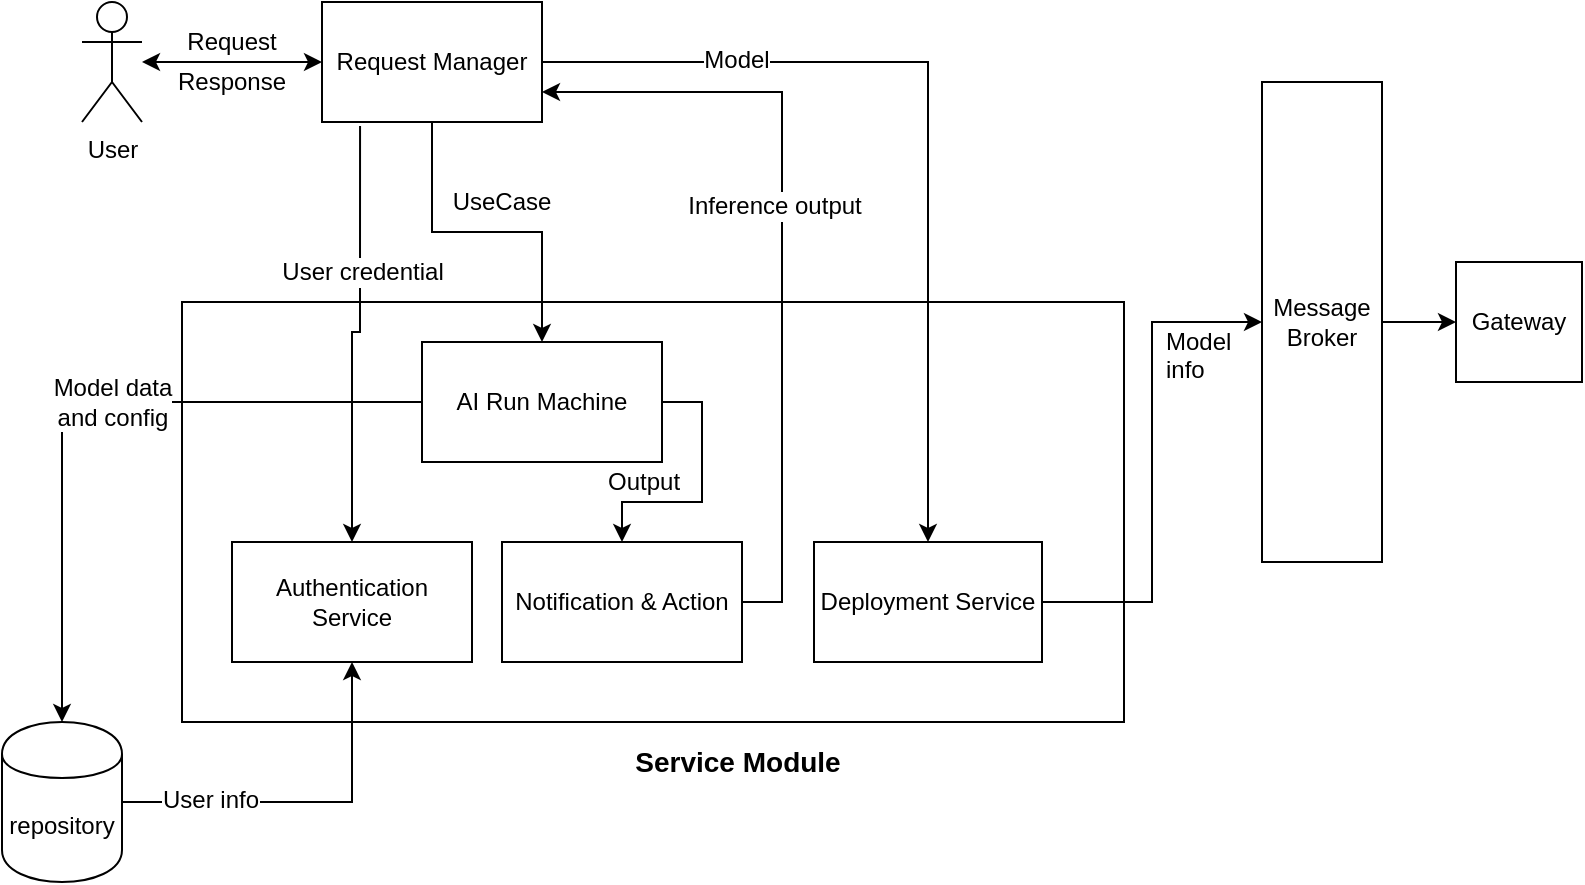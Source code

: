 <mxfile version="10.5.9" type="device"><diagram id="h-R3VC_A3h-rqEJnpa9R" name="Page-1"><mxGraphModel dx="1033" dy="447" grid="1" gridSize="10" guides="1" tooltips="1" connect="1" arrows="1" fold="1" page="1" pageScale="1" pageWidth="827" pageHeight="1169" math="0" shadow="0"><root><mxCell id="0"/><mxCell id="1" parent="0"/><mxCell id="QB_-A_ad_0rnR0n8DEtE-35" value="" style="rounded=0;whiteSpace=wrap;html=1;" vertex="1" parent="1"><mxGeometry x="130" y="220" width="471" height="210" as="geometry"/></mxCell><mxCell id="QB_-A_ad_0rnR0n8DEtE-1" style="edgeStyle=orthogonalEdgeStyle;rounded=0;orthogonalLoop=1;jettySize=auto;html=1;entryX=0.5;entryY=0;entryDx=0;entryDy=0;" edge="1" parent="1" source="QB_-A_ad_0rnR0n8DEtE-6" target="QB_-A_ad_0rnR0n8DEtE-12"><mxGeometry relative="1" as="geometry"><mxPoint x="420" y="240" as="targetPoint"/></mxGeometry></mxCell><mxCell id="QB_-A_ad_0rnR0n8DEtE-2" value="Model" style="text;html=1;resizable=0;points=[];align=center;verticalAlign=middle;labelBackgroundColor=#ffffff;" vertex="1" connectable="0" parent="QB_-A_ad_0rnR0n8DEtE-1"><mxGeometry x="-0.553" y="1" relative="1" as="geometry"><mxPoint as="offset"/></mxGeometry></mxCell><mxCell id="QB_-A_ad_0rnR0n8DEtE-3" style="edgeStyle=orthogonalEdgeStyle;rounded=0;orthogonalLoop=1;jettySize=auto;html=1;entryX=0.5;entryY=0;entryDx=0;entryDy=0;exitX=0.173;exitY=1.033;exitDx=0;exitDy=0;exitPerimeter=0;" edge="1" parent="1" source="QB_-A_ad_0rnR0n8DEtE-6" target="QB_-A_ad_0rnR0n8DEtE-13"><mxGeometry relative="1" as="geometry"/></mxCell><mxCell id="QB_-A_ad_0rnR0n8DEtE-4" value="User credential" style="text;html=1;resizable=0;points=[];align=center;verticalAlign=middle;labelBackgroundColor=#ffffff;" vertex="1" connectable="0" parent="QB_-A_ad_0rnR0n8DEtE-3"><mxGeometry x="-0.314" y="1" relative="1" as="geometry"><mxPoint as="offset"/></mxGeometry></mxCell><mxCell id="QB_-A_ad_0rnR0n8DEtE-29" style="edgeStyle=orthogonalEdgeStyle;rounded=0;orthogonalLoop=1;jettySize=auto;html=1;exitX=0.5;exitY=1;exitDx=0;exitDy=0;entryX=0.5;entryY=0;entryDx=0;entryDy=0;" edge="1" parent="1" source="QB_-A_ad_0rnR0n8DEtE-6" target="QB_-A_ad_0rnR0n8DEtE-19"><mxGeometry relative="1" as="geometry"/></mxCell><mxCell id="QB_-A_ad_0rnR0n8DEtE-6" value="Request Manager" style="rounded=0;whiteSpace=wrap;html=1;" vertex="1" parent="1"><mxGeometry x="200" y="70" width="110" height="60" as="geometry"/></mxCell><mxCell id="QB_-A_ad_0rnR0n8DEtE-7" value="Gateway" style="rounded=0;whiteSpace=wrap;html=1;" vertex="1" parent="1"><mxGeometry x="767" y="200" width="63" height="60" as="geometry"/></mxCell><mxCell id="QB_-A_ad_0rnR0n8DEtE-8" style="edgeStyle=orthogonalEdgeStyle;rounded=0;orthogonalLoop=1;jettySize=auto;html=1;" edge="1" parent="1" source="QB_-A_ad_0rnR0n8DEtE-9" target="QB_-A_ad_0rnR0n8DEtE-13"><mxGeometry relative="1" as="geometry"/></mxCell><mxCell id="QB_-A_ad_0rnR0n8DEtE-43" value="User info" style="text;html=1;resizable=0;points=[];align=center;verticalAlign=middle;labelBackgroundColor=#ffffff;" vertex="1" connectable="0" parent="QB_-A_ad_0rnR0n8DEtE-8"><mxGeometry x="-0.524" y="1" relative="1" as="geometry"><mxPoint as="offset"/></mxGeometry></mxCell><mxCell id="QB_-A_ad_0rnR0n8DEtE-9" value="repository" style="shape=cylinder;whiteSpace=wrap;html=1;boundedLbl=1;backgroundOutline=1;" vertex="1" parent="1"><mxGeometry x="40" y="430" width="60" height="80" as="geometry"/></mxCell><mxCell id="QB_-A_ad_0rnR0n8DEtE-10" value="User&lt;br&gt;&lt;br&gt;" style="shape=umlActor;verticalLabelPosition=bottom;labelBackgroundColor=#ffffff;verticalAlign=top;html=1;outlineConnect=0;" vertex="1" parent="1"><mxGeometry x="80" y="70" width="30" height="60" as="geometry"/></mxCell><mxCell id="QB_-A_ad_0rnR0n8DEtE-37" style="edgeStyle=orthogonalEdgeStyle;rounded=0;orthogonalLoop=1;jettySize=auto;html=1;exitX=1;exitY=0.5;exitDx=0;exitDy=0;entryX=0;entryY=0.5;entryDx=0;entryDy=0;" edge="1" parent="1" source="QB_-A_ad_0rnR0n8DEtE-12" target="QB_-A_ad_0rnR0n8DEtE-21"><mxGeometry relative="1" as="geometry"/></mxCell><mxCell id="QB_-A_ad_0rnR0n8DEtE-12" value="Deployment Service" style="rounded=0;whiteSpace=wrap;html=1;" vertex="1" parent="1"><mxGeometry x="446" y="340" width="114" height="60" as="geometry"/></mxCell><mxCell id="QB_-A_ad_0rnR0n8DEtE-13" value="Authentication Service" style="rounded=0;whiteSpace=wrap;html=1;" vertex="1" parent="1"><mxGeometry x="155" y="340" width="120" height="60" as="geometry"/></mxCell><mxCell id="QB_-A_ad_0rnR0n8DEtE-14" value="Response" style="text;html=1;strokeColor=none;fillColor=none;align=center;verticalAlign=middle;whiteSpace=wrap;rounded=0;" vertex="1" parent="1"><mxGeometry x="135" y="100" width="40" height="20" as="geometry"/></mxCell><mxCell id="QB_-A_ad_0rnR0n8DEtE-15" value="" style="endArrow=classic;startArrow=classic;html=1;entryX=0;entryY=0.5;entryDx=0;entryDy=0;" edge="1" parent="1" target="QB_-A_ad_0rnR0n8DEtE-6"><mxGeometry width="50" height="50" relative="1" as="geometry"><mxPoint x="110" y="100" as="sourcePoint"/><mxPoint x="170" y="160" as="targetPoint"/></mxGeometry></mxCell><mxCell id="QB_-A_ad_0rnR0n8DEtE-16" value="Request" style="text;html=1;strokeColor=none;fillColor=none;align=center;verticalAlign=middle;whiteSpace=wrap;rounded=0;" vertex="1" parent="1"><mxGeometry x="135" y="80" width="40" height="20" as="geometry"/></mxCell><mxCell id="QB_-A_ad_0rnR0n8DEtE-17" style="edgeStyle=orthogonalEdgeStyle;rounded=0;orthogonalLoop=1;jettySize=auto;html=1;" edge="1" parent="1" source="QB_-A_ad_0rnR0n8DEtE-19" target="QB_-A_ad_0rnR0n8DEtE-9"><mxGeometry relative="1" as="geometry"><mxPoint x="60" y="350" as="targetPoint"/></mxGeometry></mxCell><mxCell id="QB_-A_ad_0rnR0n8DEtE-42" value="Model data&lt;br&gt;and config" style="text;html=1;resizable=0;points=[];align=center;verticalAlign=middle;labelBackgroundColor=#ffffff;" vertex="1" connectable="0" parent="QB_-A_ad_0rnR0n8DEtE-17"><mxGeometry x="-0.129" y="-1" relative="1" as="geometry"><mxPoint x="-7" y="1" as="offset"/></mxGeometry></mxCell><mxCell id="QB_-A_ad_0rnR0n8DEtE-26" style="edgeStyle=orthogonalEdgeStyle;rounded=0;orthogonalLoop=1;jettySize=auto;html=1;exitX=1;exitY=0.5;exitDx=0;exitDy=0;entryX=0.5;entryY=0;entryDx=0;entryDy=0;" edge="1" parent="1" source="QB_-A_ad_0rnR0n8DEtE-19" target="QB_-A_ad_0rnR0n8DEtE-24"><mxGeometry relative="1" as="geometry"/></mxCell><mxCell id="QB_-A_ad_0rnR0n8DEtE-19" value="AI Run Machine" style="rounded=0;whiteSpace=wrap;html=1;" vertex="1" parent="1"><mxGeometry x="250" y="240" width="120" height="60" as="geometry"/></mxCell><mxCell id="QB_-A_ad_0rnR0n8DEtE-20" value="UseCase" style="text;html=1;strokeColor=none;fillColor=none;align=center;verticalAlign=middle;whiteSpace=wrap;rounded=0;" vertex="1" parent="1"><mxGeometry x="270" y="160" width="40" height="20" as="geometry"/></mxCell><mxCell id="QB_-A_ad_0rnR0n8DEtE-41" style="edgeStyle=orthogonalEdgeStyle;rounded=0;orthogonalLoop=1;jettySize=auto;html=1;entryX=0;entryY=0.5;entryDx=0;entryDy=0;" edge="1" parent="1" source="QB_-A_ad_0rnR0n8DEtE-21" target="QB_-A_ad_0rnR0n8DEtE-7"><mxGeometry relative="1" as="geometry"/></mxCell><mxCell id="QB_-A_ad_0rnR0n8DEtE-21" value="Message Broker" style="rounded=0;whiteSpace=wrap;html=1;" vertex="1" parent="1"><mxGeometry x="670" y="110" width="60" height="240" as="geometry"/></mxCell><mxCell id="QB_-A_ad_0rnR0n8DEtE-44" style="edgeStyle=orthogonalEdgeStyle;rounded=0;orthogonalLoop=1;jettySize=auto;html=1;exitX=1;exitY=0.5;exitDx=0;exitDy=0;entryX=1;entryY=0.75;entryDx=0;entryDy=0;" edge="1" parent="1" source="QB_-A_ad_0rnR0n8DEtE-24" target="QB_-A_ad_0rnR0n8DEtE-6"><mxGeometry relative="1" as="geometry"/></mxCell><mxCell id="QB_-A_ad_0rnR0n8DEtE-45" value="Inference output" style="text;html=1;resizable=0;points=[];align=center;verticalAlign=middle;labelBackgroundColor=#ffffff;" vertex="1" connectable="0" parent="QB_-A_ad_0rnR0n8DEtE-44"><mxGeometry x="0.104" y="4" relative="1" as="geometry"><mxPoint as="offset"/></mxGeometry></mxCell><mxCell id="QB_-A_ad_0rnR0n8DEtE-24" value="Notification &amp;amp; Action" style="rounded=0;whiteSpace=wrap;html=1;" vertex="1" parent="1"><mxGeometry x="290" y="340" width="120" height="60" as="geometry"/></mxCell><mxCell id="QB_-A_ad_0rnR0n8DEtE-27" value="Output" style="text;html=1;resizable=0;points=[];autosize=1;align=left;verticalAlign=top;spacingTop=-4;" vertex="1" parent="1"><mxGeometry x="340.5" y="300" width="50" height="20" as="geometry"/></mxCell><mxCell id="QB_-A_ad_0rnR0n8DEtE-38" value="Model&lt;br&gt;info" style="text;html=1;resizable=0;points=[];autosize=1;align=left;verticalAlign=top;spacingTop=-4;" vertex="1" parent="1"><mxGeometry x="620" y="230" width="50" height="30" as="geometry"/></mxCell><mxCell id="QB_-A_ad_0rnR0n8DEtE-39" value="&lt;font style=&quot;font-size: 14px&quot;&gt;&lt;b&gt;Service Module&lt;/b&gt;&lt;/font&gt;" style="text;html=1;strokeColor=none;fillColor=none;align=center;verticalAlign=middle;whiteSpace=wrap;rounded=0;" vertex="1" parent="1"><mxGeometry x="346" y="440" width="124" height="20" as="geometry"/></mxCell></root></mxGraphModel></diagram></mxfile>